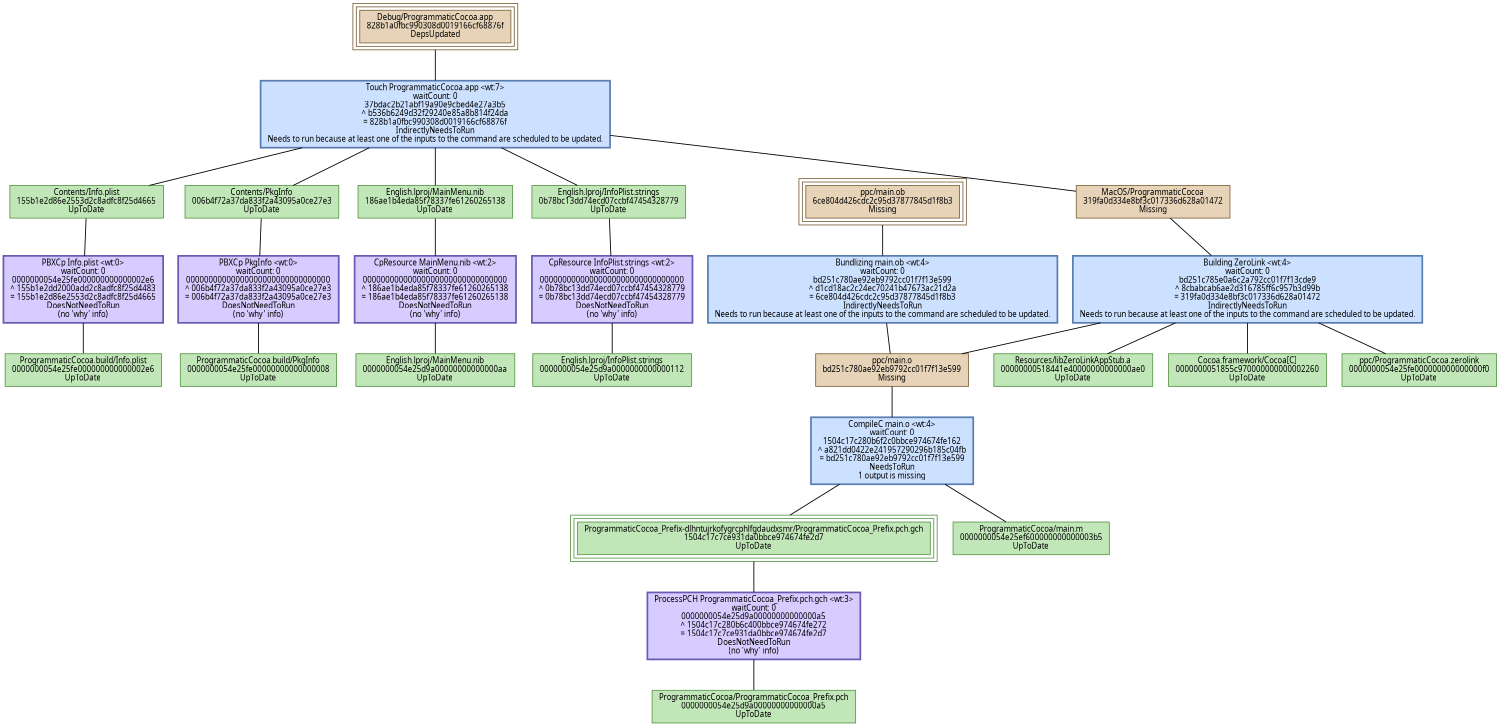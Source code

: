 digraph ProgrammaticCocoa {
   size = "10.000000,8.500000";
   concentrate = false;

   node [ shape = box, style = filled, color = "0.3 0.5 0.6", fillcolor = "0.3 0.2 0.9", fontname = "Monaco", fontsize = "9" ];
   n00001 [ label = "Debug/ProgrammaticCocoa.app\n828b1a0fbc990308d0019166cf68876f\nDepsUpdated", color = "0.1 0.5 0.5", fillcolor = "0.1 0.2 0.9", peripheries = 3 ];
   n00002 [ label = "Contents/Info.plist\n155b1e2d86e2553d2c8adfc8f25d4665\nUpToDate" ];
   n00003 [ label = "ProgrammaticCocoa.build/Info.plist\n0000000054e25fe000000000000002e6\nUpToDate" ];
   n00004 [ label = "Contents/PkgInfo\n006b4f72a37da833f2a43095a0ce27e3\nUpToDate" ];
   n00005 [ label = "ProgrammaticCocoa.build/PkgInfo\n0000000054e25fe00000000000000008\nUpToDate" ];
   n00006 [ label = "English.lproj/MainMenu.nib\n186ae1b4eda85f78337fe61260265138\nUpToDate" ];
   n00007 [ label = "English.lproj/MainMenu.nib\n0000000054e25d9a00000000000000aa\nUpToDate" ];
   n00008 [ label = "English.lproj/InfoPlist.strings\n0b78bc13dd74ecd07ccbf47454328779\nUpToDate" ];
   n00009 [ label = "English.lproj/InfoPlist.strings\n0000000054e25d9a0000000000000112\nUpToDate" ];
   n00010 [ label = "ppc/main.o\nbd251c780ae92eb9792cc01f7f13e599\nMissing", color = "0.1 0.5 0.5", fillcolor = "0.1 0.2 0.9" ];
   n00011 [ label = "ProgrammaticCocoa/ProgrammaticCocoa_Prefix.pch\n0000000054e25d9a00000000000000a5\nUpToDate" ];
   n00012 [ label = "ProgrammaticCocoa_Prefix-dlhntujrkofygrcphlfgdaudxsmr/ProgrammaticCocoa_Prefix.pch.gch\n1504c17c7ce931da0bbce974674fe2d7\nUpToDate", peripheries = 3 ];
   n00013 [ label = "ProgrammaticCocoa/main.m\n0000000054e25ef600000000000003b5\nUpToDate" ];
   n00014 [ label = "MacOS/ProgrammaticCocoa\n319fa0d334e8bf3c017336d628a01472\nMissing", color = "0.1 0.5 0.5", fillcolor = "0.1 0.2 0.9" ];
   n00015 [ label = "ppc/main.ob\n6ce804d426cdc2c95d37877845d1f8b3\nMissing", color = "0.1 0.5 0.5", fillcolor = "0.1 0.2 0.9", peripheries = 3 ];
   n00016 [ label = "Resources/libZeroLinkAppStub.a\n00000000518441e40000000000000ae0\nUpToDate" ];
   n00017 [ label = "Cocoa.framework/Cocoa[C]\n0000000051855c970000000000002260\nUpToDate" ];
   n00018 [ label = "ppc/ProgrammaticCocoa.zerolink\n0000000054e25fe000000000000000f0\nUpToDate" ];

   node [ shape = box, style = "filled,bold", color = "0.7 0.5 0.7", fillcolor = "0.7 0.2 1.0", fontname = "Monaco", fontsize = "9" ];
   c00001 [ label = "PBXCp Info.plist <wt:0>\nwaitCount: 0\n0000000054e25fe000000000000002e6\n^ 155b1e2dd2000add2c8adfc8f25d4483\n= 155b1e2d86e2553d2c8adfc8f25d4665\nDoesNotNeedToRun\n(no 'why' info)" ];
   c00002 [ label = "PBXCp PkgInfo <wt:0>\nwaitCount: 0\n00000000000000000000000000000000\n^ 006b4f72a37da833f2a43095a0ce27e3\n= 006b4f72a37da833f2a43095a0ce27e3\nDoesNotNeedToRun\n(no 'why' info)" ];
   c00003 [ label = "CpResource MainMenu.nib <wt:2>\nwaitCount: 0\n00000000000000000000000000000000\n^ 186ae1b4eda85f78337fe61260265138\n= 186ae1b4eda85f78337fe61260265138\nDoesNotNeedToRun\n(no 'why' info)" ];
   c00004 [ label = "CpResource InfoPlist.strings <wt:2>\nwaitCount: 0\n00000000000000000000000000000000\n^ 0b78bc13dd74ecd07ccbf47454328779\n= 0b78bc13dd74ecd07ccbf47454328779\nDoesNotNeedToRun\n(no 'why' info)" ];
   c00005 [ label = "CompileC main.o <wt:4>\nwaitCount: 0\n1504c17c280b6f2c0bbce974674fe162\n^ a821dd0422e241957290296b185c04fb\n= bd251c780ae92eb9792cc01f7f13e599\nNeedsToRun\n1 output is missing", color = "0.6 0.5 0.7", fillcolor = "0.6 0.2 1.0" ];
   c00006 [ label = "ProcessPCH ProgrammaticCocoa_Prefix.pch.gch <wt:3>\nwaitCount: 0\n0000000054e25d9a00000000000000a5\n^ 1504c17c280b6c400bbce974674fe272\n= 1504c17c7ce931da0bbce974674fe2d7\nDoesNotNeedToRun\n(no 'why' info)" ];
   c00007 [ label = "Bundlizing main.ob <wt:4>\nwaitCount: 0\nbd251c780ae92eb9792cc01f7f13e599\n^ d1cd18ac2c24ec70241b47673ac21d2a\n= 6ce804d426cdc2c95d37877845d1f8b3\nIndirectlyNeedsToRun\nNeeds to run because at least one of the inputs to the command are scheduled to be updated.", color = "0.6 0.5 0.7", fillcolor = "0.6 0.2 1.0" ];
   c00008 [ label = "Building ZeroLink <wt:4>\nwaitCount: 0\nbd251c785e0a6c2a792cc01f7f13cde9\n^ 8cbabcab6ae2d316785ff6c957b3d99b\n= 319fa0d334e8bf3c017336d628a01472\nIndirectlyNeedsToRun\nNeeds to run because at least one of the inputs to the command are scheduled to be updated.", color = "0.6 0.5 0.7", fillcolor = "0.6 0.2 1.0" ];
   c00009 [ label = "Touch ProgrammaticCocoa.app <wt:7>\nwaitCount: 0\n37bdac2b21abf19a90e9cbed4e27a3b5\n^ b536b6249d32f29240e85a8b814f24da\n= 828b1a0fbc990308d0019166cf68876f\nIndirectlyNeedsToRun\nNeeds to run because at least one of the inputs to the command are scheduled to be updated.", color = "0.6 0.5 0.7", fillcolor = "0.6 0.2 1.0" ];

   edge [ style = solid, color = black, arrowhead = none, arrowtail = normal ];
   n00001 -> { c00009 };
   n00002 -> { c00001 };
   n00004 -> { c00002 };
   n00006 -> { c00003 };
   n00008 -> { c00004 };
   n00010 -> { c00005 };
   n00012 -> { c00006 };
   n00014 -> { c00008 };
   n00015 -> { c00007 };
   c00001 -> { n00003 };
   c00002 -> { n00005 n00005 };
   c00003 -> { n00007 n00007 };
   c00004 -> { n00009 n00009 };
   c00005 -> { n00012 n00013 };
   c00006 -> { n00011 };
   c00007 -> { n00010 };
   c00008 -> { n00010 n00016 n00017 n00018 };
   c00009 -> { n00002 n00004 n00006 n00008 n00014 };

   edge [ style = solid, color = gray60, arrowhead = none, arrowtail = normal ];
}

